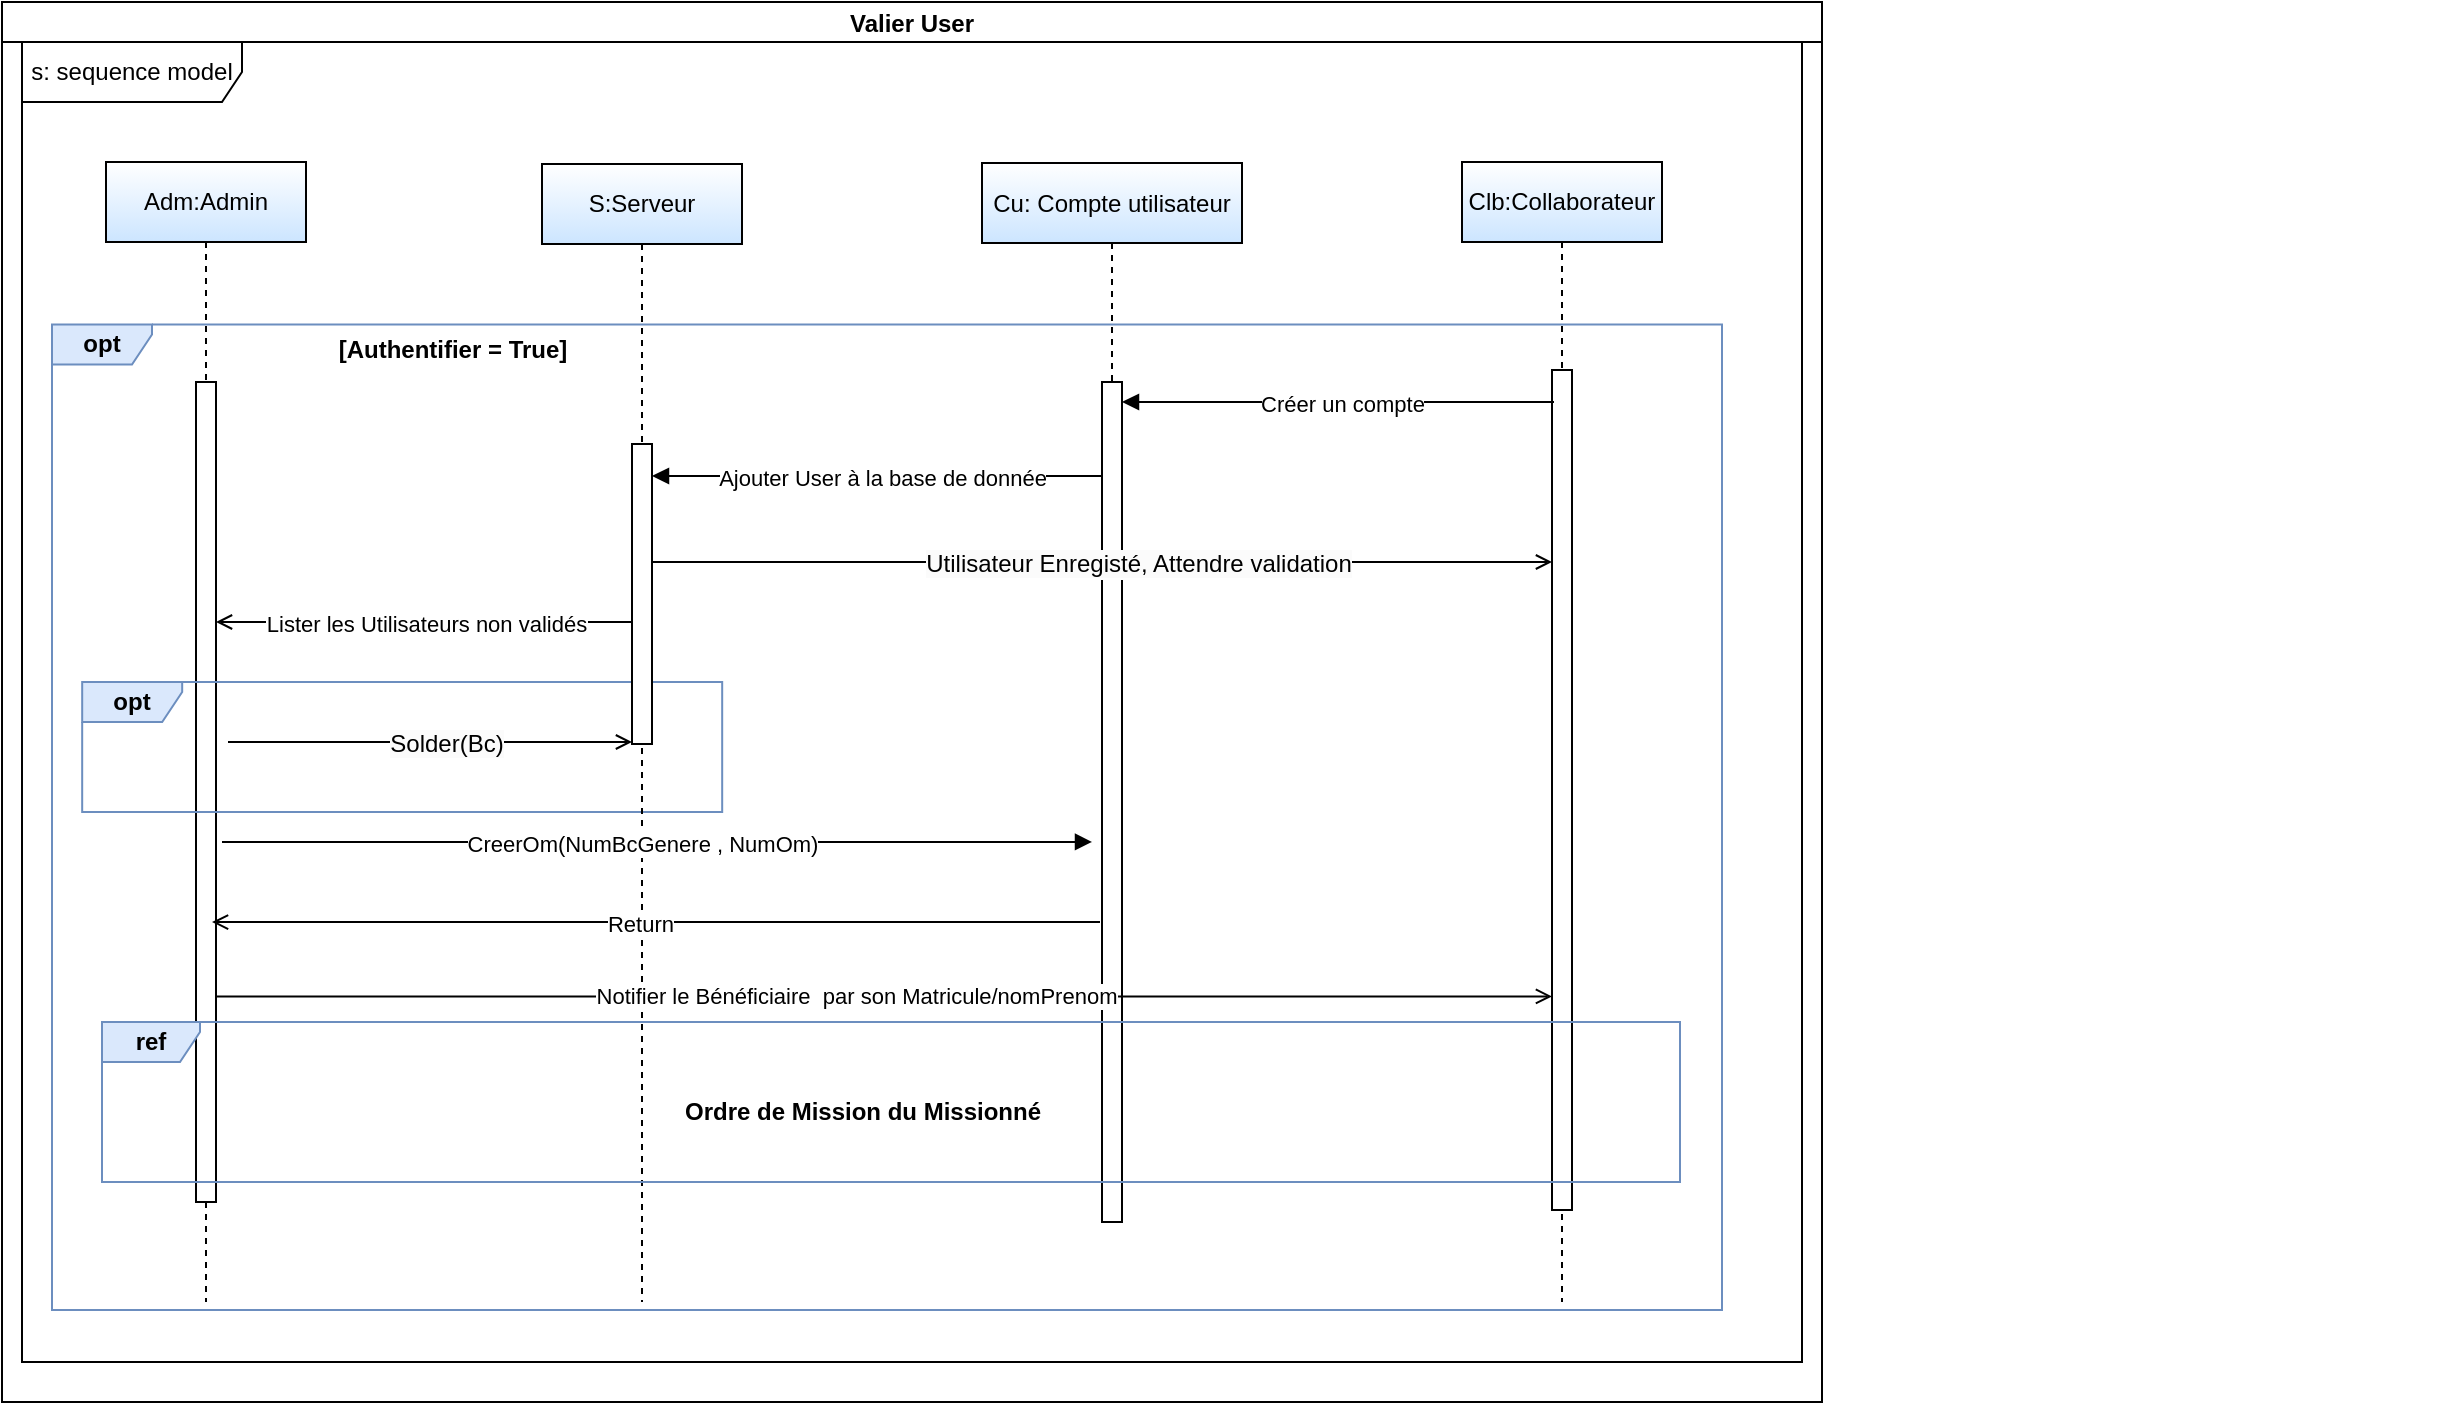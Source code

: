 <mxfile version="24.2.0" type="github">
  <diagram name="Page-1" id="zUf-bCjpPTD2KY6Ehy_6">
    <mxGraphModel dx="2102" dy="1758" grid="1" gridSize="10" guides="1" tooltips="1" connect="1" arrows="1" fold="1" page="1" pageScale="1" pageWidth="850" pageHeight="1100" math="0" shadow="0">
      <root>
        <mxCell id="0" />
        <mxCell id="1" parent="0" />
        <mxCell id="kiWz0XtB8iJnu-6BPr4o-74" value="Adm:Admin" style="shape=umlLifeline;perimeter=lifelinePerimeter;whiteSpace=wrap;html=1;container=0;dropTarget=0;collapsible=0;recursiveResize=0;outlineConnect=0;portConstraint=eastwest;newEdgeStyle={&quot;edgeStyle&quot;:&quot;elbowEdgeStyle&quot;,&quot;elbow&quot;:&quot;vertical&quot;,&quot;curved&quot;:0,&quot;rounded&quot;:0};fillColor=default;strokeColor=#000000;gradientColor=#CCE5FF;" vertex="1" parent="1">
          <mxGeometry x="42" y="40" width="100" height="570" as="geometry" />
        </mxCell>
        <mxCell id="kiWz0XtB8iJnu-6BPr4o-75" value="" style="html=1;points=[];perimeter=orthogonalPerimeter;outlineConnect=0;targetShapes=umlLifeline;portConstraint=eastwest;newEdgeStyle={&quot;edgeStyle&quot;:&quot;elbowEdgeStyle&quot;,&quot;elbow&quot;:&quot;vertical&quot;,&quot;curved&quot;:0,&quot;rounded&quot;:0};" vertex="1" parent="kiWz0XtB8iJnu-6BPr4o-74">
          <mxGeometry x="45" y="110" width="10" height="410" as="geometry" />
        </mxCell>
        <mxCell id="kiWz0XtB8iJnu-6BPr4o-76" value="Clb:Collaborateur" style="shape=umlLifeline;perimeter=lifelinePerimeter;whiteSpace=wrap;html=1;container=0;dropTarget=0;collapsible=0;recursiveResize=0;outlineConnect=0;portConstraint=eastwest;newEdgeStyle={&quot;edgeStyle&quot;:&quot;elbowEdgeStyle&quot;,&quot;elbow&quot;:&quot;vertical&quot;,&quot;curved&quot;:0,&quot;rounded&quot;:0};gradientColor=#CCE5FF;" vertex="1" parent="1">
          <mxGeometry x="720" y="40" width="100" height="570" as="geometry" />
        </mxCell>
        <mxCell id="kiWz0XtB8iJnu-6BPr4o-77" value="" style="group;fillColor=none;" vertex="1" connectable="0" parent="1">
          <mxGeometry x="15" y="124" width="1195" height="490.01" as="geometry" />
        </mxCell>
        <mxCell id="kiWz0XtB8iJnu-6BPr4o-78" value="&lt;b&gt;opt&lt;/b&gt;" style="shape=umlFrame;whiteSpace=wrap;html=1;pointerEvents=0;width=50;height=20;fillColor=#dae8fc;strokeColor=#6c8ebf;" vertex="1" parent="kiWz0XtB8iJnu-6BPr4o-77">
          <mxGeometry y="-2.72" width="835" height="492.73" as="geometry" />
        </mxCell>
        <mxCell id="kiWz0XtB8iJnu-6BPr4o-79" value="&lt;b&gt;[Authentifier = True]&lt;/b&gt;" style="text;html=1;align=center;verticalAlign=middle;resizable=0;points=[];autosize=1;strokeColor=none;fillColor=none;" vertex="1" parent="kiWz0XtB8iJnu-6BPr4o-77">
          <mxGeometry x="130.004" y="-5.004" width="140" height="30" as="geometry" />
        </mxCell>
        <mxCell id="kiWz0XtB8iJnu-6BPr4o-80" value="" style="group" vertex="1" connectable="0" parent="kiWz0XtB8iJnu-6BPr4o-77">
          <mxGeometry x="5.09" y="100" width="366.59" height="199" as="geometry" />
        </mxCell>
        <mxCell id="kiWz0XtB8iJnu-6BPr4o-81" value="&lt;b&gt;opt&lt;/b&gt;" style="shape=umlFrame;whiteSpace=wrap;html=1;pointerEvents=0;width=50;height=20;fillColor=#dae8fc;strokeColor=#6c8ebf;" vertex="1" parent="kiWz0XtB8iJnu-6BPr4o-80">
          <mxGeometry x="10" y="76" width="320" height="65" as="geometry" />
        </mxCell>
        <mxCell id="kiWz0XtB8iJnu-6BPr4o-87" value="&lt;span style=&quot;color: rgba(0, 0, 0, 0); font-family: monospace; font-size: 0px; text-align: start;&quot;&gt;%3CmxGraphModel%3E%3Croot%3E%3CmxCell%20id%3D%220%22%2F%3E%3CmxCell%20id%3D%221%22%20parent%3D%220%22%2F%3E%3CmxCell%20id%3D%222%22%20value%3D%22CreerOm(NumBcGenere%20%2C%20NumOm)%22%20style%3D%22html%3D1%3BverticalAlign%3Dbottom%3BendArrow%3Dblock%3BedgeStyle%3DelbowEdgeStyle%3Belbow%3Dhorizontal%3Bcurved%3D0%3Brounded%3D0%3BentryX%3D0.491%3BentryY%3D0.057%3BentryDx%3D0%3BentryDy%3D0%3BentryPerimeter%3D0%3B%22%20edge%3D%221%22%20parent%3D%221%22%3E%3CmxGeometry%20x%3D%22-0.034%22%20y%3D%22-10%22%20relative%3D%221%22%20as%3D%22geometry%22%3E%3CmxPoint%20x%3D%22100%22%20y%3D%22380%22%20as%3D%22sourcePoint%22%2F%3E%3CArray%20as%3D%22points%22%3E%3CmxPoint%20x%3D%22200.421%22%20y%3D%22379.588%22%2F%3E%3C%2FArray%3E%3CmxPoint%20x%3D%22534.998%22%20y%3D%22379.987%22%20as%3D%22targetPoint%22%2F%3E%3CmxPoint%20as%3D%22offset%22%2F%3E%3C%2FmxGeometry%3E%3C%2FmxCell%3E%3C%2Froot%3E%3C%2FmxGraphModel%3E&lt;/span&gt;" style="html=1;points=[];perimeter=orthogonalPerimeter;outlineConnect=0;targetShapes=umlLifeline;portConstraint=eastwest;newEdgeStyle={&quot;edgeStyle&quot;:&quot;elbowEdgeStyle&quot;,&quot;elbow&quot;:&quot;vertical&quot;,&quot;curved&quot;:0,&quot;rounded&quot;:0};" vertex="1" parent="kiWz0XtB8iJnu-6BPr4o-77">
          <mxGeometry x="750" y="20" width="10" height="420" as="geometry" />
        </mxCell>
        <mxCell id="kiWz0XtB8iJnu-6BPr4o-92" value="&lt;b&gt;Ordre de Mission du Missionné&lt;/b&gt;" style="text;html=1;align=center;verticalAlign=middle;resizable=0;points=[];autosize=1;strokeColor=none;fillColor=none;" vertex="1" parent="kiWz0XtB8iJnu-6BPr4o-77">
          <mxGeometry x="304.995" y="375.996" width="200" height="30" as="geometry" />
        </mxCell>
        <mxCell id="kiWz0XtB8iJnu-6BPr4o-109" value="Créer un compte" style="html=1;verticalAlign=bottom;endArrow=block;edgeStyle=elbowEdgeStyle;elbow=horizontal;curved=0;rounded=0;" edge="1" parent="kiWz0XtB8iJnu-6BPr4o-77">
          <mxGeometry x="-0.018" y="10" relative="1" as="geometry">
            <mxPoint x="751" y="36" as="sourcePoint" />
            <Array as="points" />
            <mxPoint x="535" y="36" as="targetPoint" />
            <mxPoint as="offset" />
          </mxGeometry>
        </mxCell>
        <mxCell id="kiWz0XtB8iJnu-6BPr4o-93" value="S:Serveur" style="shape=umlLifeline;perimeter=lifelinePerimeter;whiteSpace=wrap;html=1;container=0;dropTarget=0;collapsible=0;recursiveResize=0;outlineConnect=0;portConstraint=eastwest;newEdgeStyle={&quot;edgeStyle&quot;:&quot;elbowEdgeStyle&quot;,&quot;elbow&quot;:&quot;vertical&quot;,&quot;curved&quot;:0,&quot;rounded&quot;:0};gradientColor=#CCE5FF;" vertex="1" parent="1">
          <mxGeometry x="260" y="41" width="100" height="569" as="geometry" />
        </mxCell>
        <mxCell id="kiWz0XtB8iJnu-6BPr4o-94" value="" style="html=1;points=[];perimeter=orthogonalPerimeter;outlineConnect=0;targetShapes=umlLifeline;portConstraint=eastwest;newEdgeStyle={&quot;edgeStyle&quot;:&quot;elbowEdgeStyle&quot;,&quot;elbow&quot;:&quot;vertical&quot;,&quot;curved&quot;:0,&quot;rounded&quot;:0};" vertex="1" parent="kiWz0XtB8iJnu-6BPr4o-93">
          <mxGeometry x="45" y="140" width="10" height="150" as="geometry" />
        </mxCell>
        <mxCell id="kiWz0XtB8iJnu-6BPr4o-95" value="Cu: Compte utilisateur" style="shape=umlLifeline;perimeter=lifelinePerimeter;whiteSpace=wrap;html=1;container=0;dropTarget=0;collapsible=0;recursiveResize=0;outlineConnect=0;portConstraint=eastwest;newEdgeStyle={&quot;edgeStyle&quot;:&quot;elbowEdgeStyle&quot;,&quot;elbow&quot;:&quot;vertical&quot;,&quot;curved&quot;:0,&quot;rounded&quot;:0};gradientColor=#CCE5FF;" vertex="1" parent="1">
          <mxGeometry x="480" y="40.5" width="130" height="529.5" as="geometry" />
        </mxCell>
        <mxCell id="kiWz0XtB8iJnu-6BPr4o-125" value="&lt;span style=&quot;color: rgba(0, 0, 0, 0); font-family: monospace; font-size: 0px; text-align: start;&quot;&gt;%3CmxGraphModel%3E%3Croot%3E%3CmxCell%20id%3D%220%22%2F%3E%3CmxCell%20id%3D%221%22%20parent%3D%220%22%2F%3E%3CmxCell%20id%3D%222%22%20value%3D%22CreerOm(NumBcGenere%20%2C%20NumOm)%22%20style%3D%22html%3D1%3BverticalAlign%3Dbottom%3BendArrow%3Dblock%3BedgeStyle%3DelbowEdgeStyle%3Belbow%3Dhorizontal%3Bcurved%3D0%3Brounded%3D0%3BentryX%3D0.491%3BentryY%3D0.057%3BentryDx%3D0%3BentryDy%3D0%3BentryPerimeter%3D0%3B%22%20edge%3D%221%22%20parent%3D%221%22%3E%3CmxGeometry%20x%3D%22-0.034%22%20y%3D%22-10%22%20relative%3D%221%22%20as%3D%22geometry%22%3E%3CmxPoint%20x%3D%22100%22%20y%3D%22380%22%20as%3D%22sourcePoint%22%2F%3E%3CArray%20as%3D%22points%22%3E%3CmxPoint%20x%3D%22200.421%22%20y%3D%22379.588%22%2F%3E%3C%2FArray%3E%3CmxPoint%20x%3D%22534.998%22%20y%3D%22379.987%22%20as%3D%22targetPoint%22%2F%3E%3CmxPoint%20as%3D%22offset%22%2F%3E%3C%2FmxGeometry%3E%3C%2FmxCell%3E%3C%2Froot%3E%3C%2FmxGraphModel%3E&lt;/span&gt;" style="html=1;points=[];perimeter=orthogonalPerimeter;outlineConnect=0;targetShapes=umlLifeline;portConstraint=eastwest;newEdgeStyle={&quot;edgeStyle&quot;:&quot;elbowEdgeStyle&quot;,&quot;elbow&quot;:&quot;vertical&quot;,&quot;curved&quot;:0,&quot;rounded&quot;:0};" vertex="1" parent="kiWz0XtB8iJnu-6BPr4o-95">
          <mxGeometry x="60" y="109.5" width="10" height="420" as="geometry" />
        </mxCell>
        <mxCell id="kiWz0XtB8iJnu-6BPr4o-96" value="" style="endArrow=open;endFill=1;html=1;rounded=0;" edge="1" parent="1" target="kiWz0XtB8iJnu-6BPr4o-87">
          <mxGeometry width="160" relative="1" as="geometry">
            <mxPoint x="97" y="457.206" as="sourcePoint" />
            <mxPoint x="720" y="457.206" as="targetPoint" />
          </mxGeometry>
        </mxCell>
        <mxCell id="kiWz0XtB8iJnu-6BPr4o-97" value="Notifier le Bénéficiaire&amp;nbsp; par son Matricule/nomPrenom" style="edgeLabel;html=1;align=center;verticalAlign=middle;resizable=0;points=[];" vertex="1" connectable="0" parent="kiWz0XtB8iJnu-6BPr4o-96">
          <mxGeometry x="-0.048" relative="1" as="geometry">
            <mxPoint x="2" as="offset" />
          </mxGeometry>
        </mxCell>
        <mxCell id="kiWz0XtB8iJnu-6BPr4o-98" value="CreerOm(NumBcGenere , NumOm)" style="html=1;verticalAlign=bottom;endArrow=block;edgeStyle=elbowEdgeStyle;elbow=horizontal;curved=0;rounded=0;entryX=0.491;entryY=0.057;entryDx=0;entryDy=0;entryPerimeter=0;" edge="1" parent="1">
          <mxGeometry x="-0.034" y="-10" relative="1" as="geometry">
            <mxPoint x="100" y="380" as="sourcePoint" />
            <Array as="points">
              <mxPoint x="200.421" y="379.587" />
            </Array>
            <mxPoint x="534.998" y="379.987" as="targetPoint" />
            <mxPoint as="offset" />
          </mxGeometry>
        </mxCell>
        <mxCell id="kiWz0XtB8iJnu-6BPr4o-99" value="" style="endArrow=open;endFill=1;html=1;rounded=0;" edge="1" parent="1" source="kiWz0XtB8iJnu-6BPr4o-94">
          <mxGeometry width="160" relative="1" as="geometry">
            <mxPoint x="300" y="270" as="sourcePoint" />
            <mxPoint x="97" y="270" as="targetPoint" />
          </mxGeometry>
        </mxCell>
        <mxCell id="kiWz0XtB8iJnu-6BPr4o-100" value="Lister les Utilisateurs non validés" style="edgeLabel;html=1;align=center;verticalAlign=middle;resizable=0;points=[];" vertex="1" connectable="0" parent="kiWz0XtB8iJnu-6BPr4o-99">
          <mxGeometry x="0.074" relative="1" as="geometry">
            <mxPoint x="8" y="1" as="offset" />
          </mxGeometry>
        </mxCell>
        <mxCell id="kiWz0XtB8iJnu-6BPr4o-101" value="" style="endArrow=open;endFill=1;html=1;rounded=0;" edge="1" parent="1">
          <mxGeometry width="160" relative="1" as="geometry">
            <mxPoint x="103" y="330" as="sourcePoint" />
            <mxPoint x="305" y="330" as="targetPoint" />
          </mxGeometry>
        </mxCell>
        <mxCell id="kiWz0XtB8iJnu-6BPr4o-102" value="&lt;span style=&quot;font-size: 12px; background-color: rgb(251, 251, 251);&quot;&gt;Solder(Bc)&lt;/span&gt;" style="edgeLabel;html=1;align=center;verticalAlign=middle;resizable=0;points=[];" vertex="1" connectable="0" parent="kiWz0XtB8iJnu-6BPr4o-101">
          <mxGeometry x="0.079" y="-1" relative="1" as="geometry">
            <mxPoint as="offset" />
          </mxGeometry>
        </mxCell>
        <mxCell id="kiWz0XtB8iJnu-6BPr4o-103" value="" style="endArrow=open;endFill=1;html=1;rounded=0;" edge="1" parent="1">
          <mxGeometry width="160" relative="1" as="geometry">
            <mxPoint x="539" y="420.008" as="sourcePoint" />
            <mxPoint x="95" y="420.008" as="targetPoint" />
          </mxGeometry>
        </mxCell>
        <mxCell id="kiWz0XtB8iJnu-6BPr4o-104" value="Return" style="edgeLabel;html=1;align=center;verticalAlign=middle;resizable=0;points=[];" vertex="1" connectable="0" parent="kiWz0XtB8iJnu-6BPr4o-103">
          <mxGeometry x="0.074" relative="1" as="geometry">
            <mxPoint x="8" y="1" as="offset" />
          </mxGeometry>
        </mxCell>
        <mxCell id="kiWz0XtB8iJnu-6BPr4o-105" value="&lt;b&gt;ref&lt;/b&gt;" style="shape=umlFrame;whiteSpace=wrap;html=1;pointerEvents=0;width=49;height=20;fillColor=#dae8fc;strokeColor=#6c8ebf;" vertex="1" parent="1">
          <mxGeometry x="40" y="470" width="789" height="80" as="geometry" />
        </mxCell>
        <mxCell id="kiWz0XtB8iJnu-6BPr4o-106" value="Valier User" style="swimlane;startSize=20;" vertex="1" parent="1">
          <mxGeometry x="-10" y="-40" width="910" height="700" as="geometry">
            <mxRectangle x="-10" y="-30" width="90" height="30" as="alternateBounds" />
          </mxGeometry>
        </mxCell>
        <mxCell id="kiWz0XtB8iJnu-6BPr4o-107" value="s: sequence model" style="shape=umlFrame;whiteSpace=wrap;html=1;pointerEvents=0;width=110;height=30;" vertex="1" parent="kiWz0XtB8iJnu-6BPr4o-106">
          <mxGeometry x="10" y="20" width="890" height="660" as="geometry" />
        </mxCell>
        <mxCell id="kiWz0XtB8iJnu-6BPr4o-127" value="" style="endArrow=open;endFill=1;html=1;rounded=0;" edge="1" parent="kiWz0XtB8iJnu-6BPr4o-106" target="kiWz0XtB8iJnu-6BPr4o-87">
          <mxGeometry width="160" relative="1" as="geometry">
            <mxPoint x="325" y="280" as="sourcePoint" />
            <mxPoint x="527" y="280" as="targetPoint" />
          </mxGeometry>
        </mxCell>
        <mxCell id="kiWz0XtB8iJnu-6BPr4o-128" value="&lt;span style=&quot;font-size: 12px; background-color: rgb(251, 251, 251);&quot;&gt;Utilisateur Enregisté, Attendre validation&lt;/span&gt;" style="edgeLabel;html=1;align=center;verticalAlign=middle;resizable=0;points=[];" vertex="1" connectable="0" parent="kiWz0XtB8iJnu-6BPr4o-127">
          <mxGeometry x="0.079" y="-1" relative="1" as="geometry">
            <mxPoint as="offset" />
          </mxGeometry>
        </mxCell>
        <mxCell id="kiWz0XtB8iJnu-6BPr4o-126" value="Ajouter User à la base de donnée" style="html=1;verticalAlign=bottom;endArrow=block;edgeStyle=elbowEdgeStyle;elbow=horizontal;curved=0;rounded=0;" edge="1" parent="1">
          <mxGeometry x="-0.018" y="10" relative="1" as="geometry">
            <mxPoint x="540" y="197" as="sourcePoint" />
            <Array as="points" />
            <mxPoint x="315" y="197" as="targetPoint" />
            <mxPoint as="offset" />
          </mxGeometry>
        </mxCell>
      </root>
    </mxGraphModel>
  </diagram>
</mxfile>
